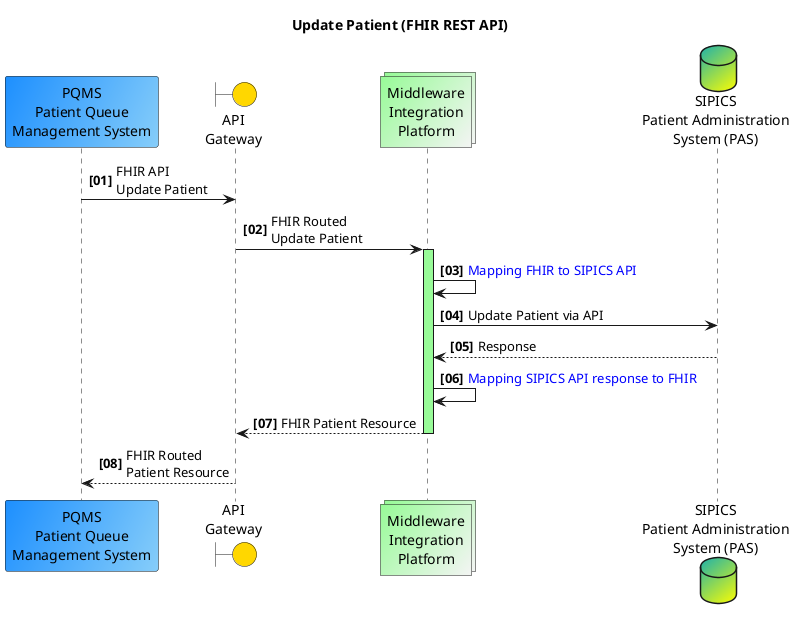@startuml
'https://plantuml.com/sequence-diagram

autonumber "<b>[00]"
Participant "PQMS\nPatient Queue\nManagement System" as p #dodgerblue/lightskyblue

Boundary "API\nGateway" as a #gold
Collections "Middleware\nIntegration\nPlatform" as m #palegreen/whitesmoke
Database "SIPICS\nPatient Administration\nSystem (PAS)" as s #LightSeaGreen/yellow

title Update Patient (FHIR REST API)
p -> a: FHIR API\nUpdate Patient
a -> m++ #palegreen: FHIR Routed\nUpdate Patient
m -> m: <font color=blue>Mapping FHIR to SIPICS API
m -> s: Update Patient via API
s--> m: Response
m-> m: <font color=blue>Mapping SIPICS API response to FHIR
return FHIR Patient Resource
a-->p: FHIR Routed\nPatient Resource
@enduml

